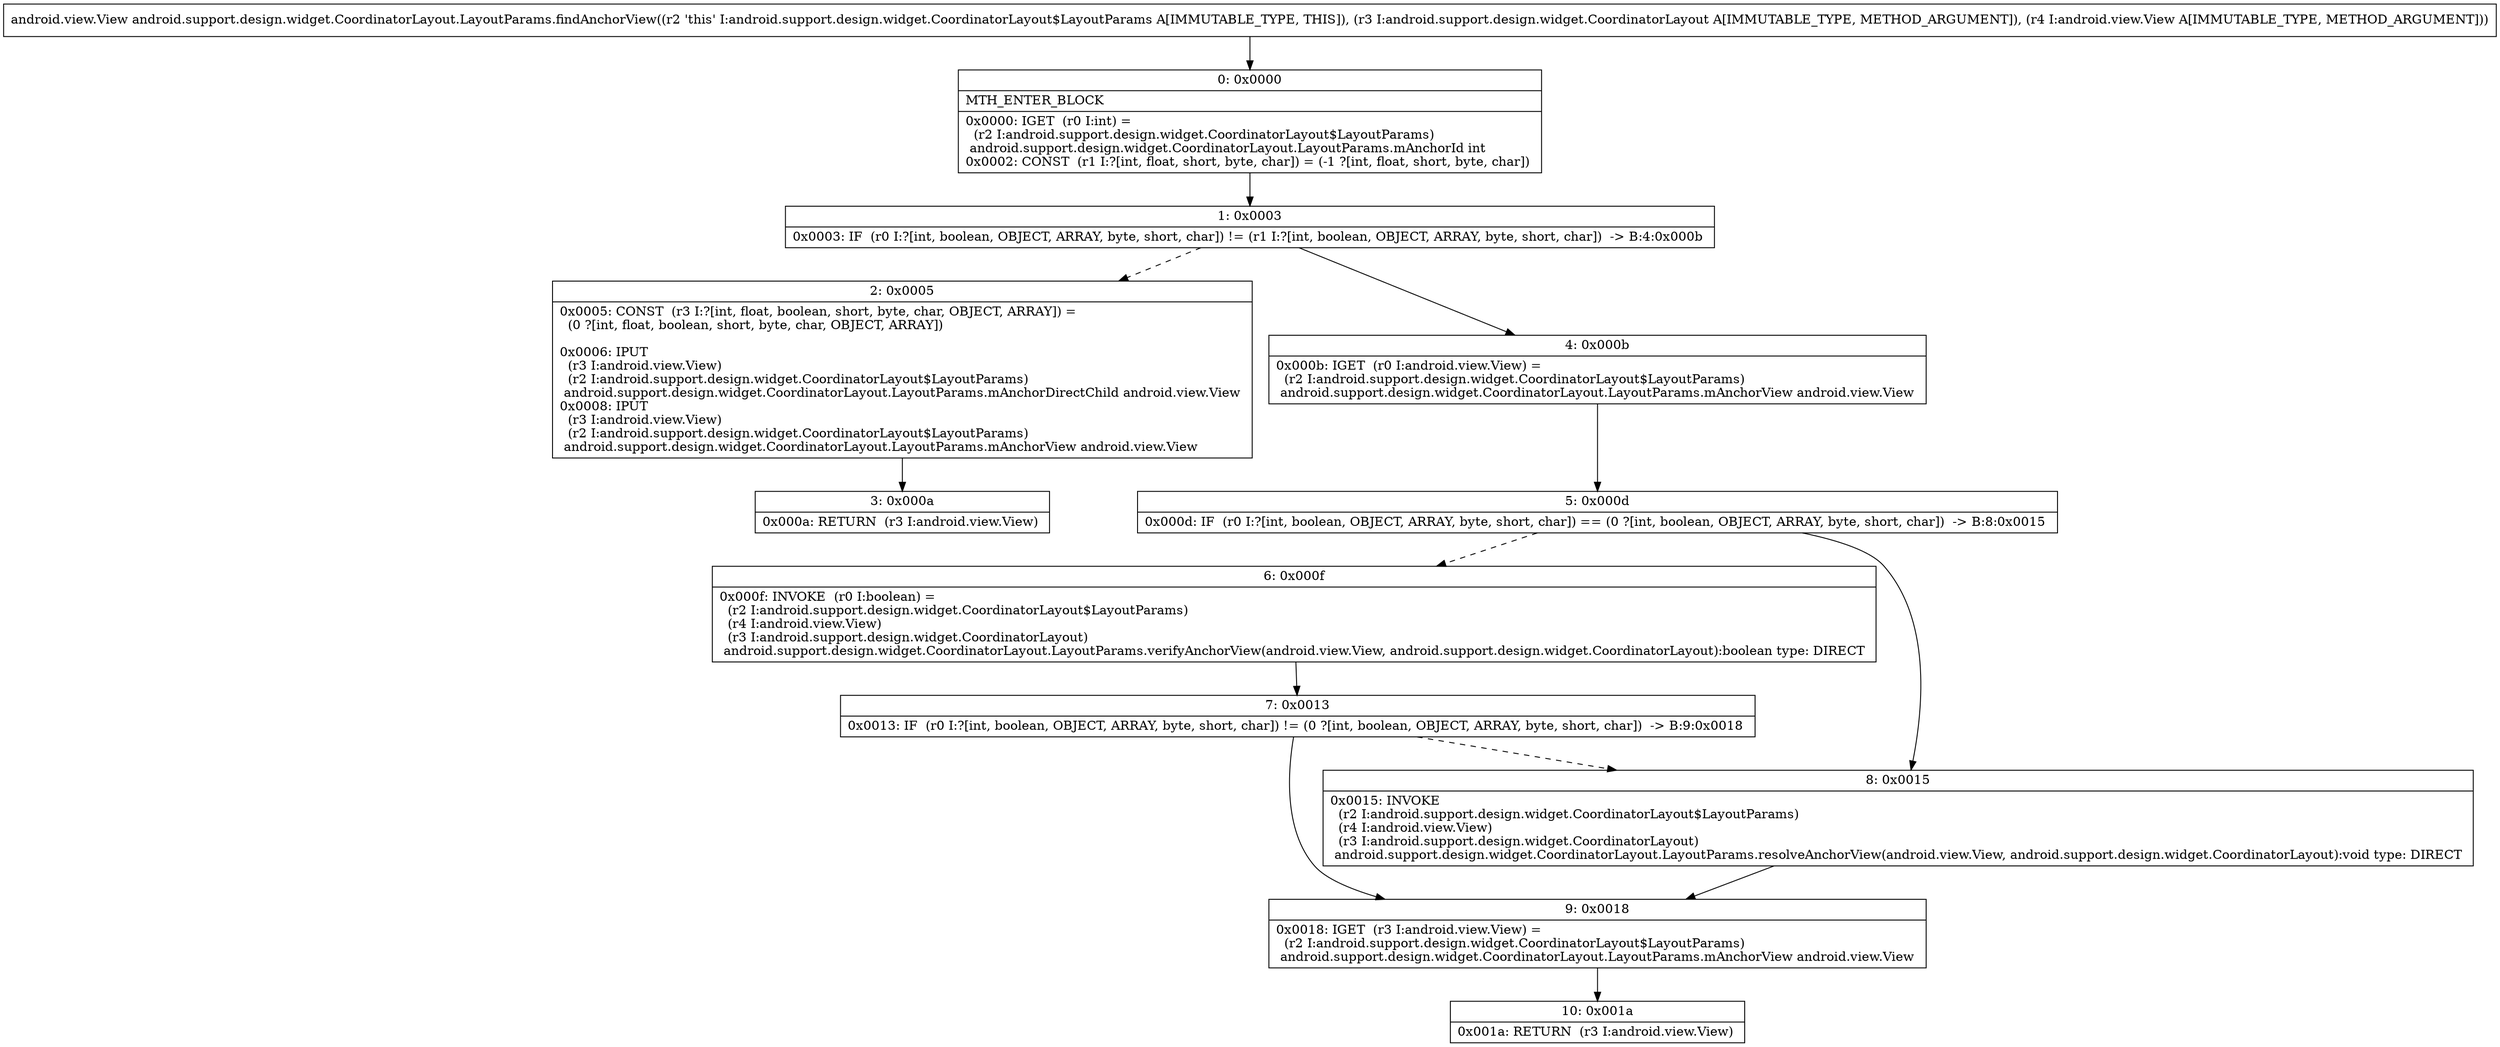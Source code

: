 digraph "CFG forandroid.support.design.widget.CoordinatorLayout.LayoutParams.findAnchorView(Landroid\/support\/design\/widget\/CoordinatorLayout;Landroid\/view\/View;)Landroid\/view\/View;" {
Node_0 [shape=record,label="{0\:\ 0x0000|MTH_ENTER_BLOCK\l|0x0000: IGET  (r0 I:int) = \l  (r2 I:android.support.design.widget.CoordinatorLayout$LayoutParams)\l android.support.design.widget.CoordinatorLayout.LayoutParams.mAnchorId int \l0x0002: CONST  (r1 I:?[int, float, short, byte, char]) = (\-1 ?[int, float, short, byte, char]) \l}"];
Node_1 [shape=record,label="{1\:\ 0x0003|0x0003: IF  (r0 I:?[int, boolean, OBJECT, ARRAY, byte, short, char]) != (r1 I:?[int, boolean, OBJECT, ARRAY, byte, short, char])  \-\> B:4:0x000b \l}"];
Node_2 [shape=record,label="{2\:\ 0x0005|0x0005: CONST  (r3 I:?[int, float, boolean, short, byte, char, OBJECT, ARRAY]) = \l  (0 ?[int, float, boolean, short, byte, char, OBJECT, ARRAY])\l \l0x0006: IPUT  \l  (r3 I:android.view.View)\l  (r2 I:android.support.design.widget.CoordinatorLayout$LayoutParams)\l android.support.design.widget.CoordinatorLayout.LayoutParams.mAnchorDirectChild android.view.View \l0x0008: IPUT  \l  (r3 I:android.view.View)\l  (r2 I:android.support.design.widget.CoordinatorLayout$LayoutParams)\l android.support.design.widget.CoordinatorLayout.LayoutParams.mAnchorView android.view.View \l}"];
Node_3 [shape=record,label="{3\:\ 0x000a|0x000a: RETURN  (r3 I:android.view.View) \l}"];
Node_4 [shape=record,label="{4\:\ 0x000b|0x000b: IGET  (r0 I:android.view.View) = \l  (r2 I:android.support.design.widget.CoordinatorLayout$LayoutParams)\l android.support.design.widget.CoordinatorLayout.LayoutParams.mAnchorView android.view.View \l}"];
Node_5 [shape=record,label="{5\:\ 0x000d|0x000d: IF  (r0 I:?[int, boolean, OBJECT, ARRAY, byte, short, char]) == (0 ?[int, boolean, OBJECT, ARRAY, byte, short, char])  \-\> B:8:0x0015 \l}"];
Node_6 [shape=record,label="{6\:\ 0x000f|0x000f: INVOKE  (r0 I:boolean) = \l  (r2 I:android.support.design.widget.CoordinatorLayout$LayoutParams)\l  (r4 I:android.view.View)\l  (r3 I:android.support.design.widget.CoordinatorLayout)\l android.support.design.widget.CoordinatorLayout.LayoutParams.verifyAnchorView(android.view.View, android.support.design.widget.CoordinatorLayout):boolean type: DIRECT \l}"];
Node_7 [shape=record,label="{7\:\ 0x0013|0x0013: IF  (r0 I:?[int, boolean, OBJECT, ARRAY, byte, short, char]) != (0 ?[int, boolean, OBJECT, ARRAY, byte, short, char])  \-\> B:9:0x0018 \l}"];
Node_8 [shape=record,label="{8\:\ 0x0015|0x0015: INVOKE  \l  (r2 I:android.support.design.widget.CoordinatorLayout$LayoutParams)\l  (r4 I:android.view.View)\l  (r3 I:android.support.design.widget.CoordinatorLayout)\l android.support.design.widget.CoordinatorLayout.LayoutParams.resolveAnchorView(android.view.View, android.support.design.widget.CoordinatorLayout):void type: DIRECT \l}"];
Node_9 [shape=record,label="{9\:\ 0x0018|0x0018: IGET  (r3 I:android.view.View) = \l  (r2 I:android.support.design.widget.CoordinatorLayout$LayoutParams)\l android.support.design.widget.CoordinatorLayout.LayoutParams.mAnchorView android.view.View \l}"];
Node_10 [shape=record,label="{10\:\ 0x001a|0x001a: RETURN  (r3 I:android.view.View) \l}"];
MethodNode[shape=record,label="{android.view.View android.support.design.widget.CoordinatorLayout.LayoutParams.findAnchorView((r2 'this' I:android.support.design.widget.CoordinatorLayout$LayoutParams A[IMMUTABLE_TYPE, THIS]), (r3 I:android.support.design.widget.CoordinatorLayout A[IMMUTABLE_TYPE, METHOD_ARGUMENT]), (r4 I:android.view.View A[IMMUTABLE_TYPE, METHOD_ARGUMENT])) }"];
MethodNode -> Node_0;
Node_0 -> Node_1;
Node_1 -> Node_2[style=dashed];
Node_1 -> Node_4;
Node_2 -> Node_3;
Node_4 -> Node_5;
Node_5 -> Node_6[style=dashed];
Node_5 -> Node_8;
Node_6 -> Node_7;
Node_7 -> Node_8[style=dashed];
Node_7 -> Node_9;
Node_8 -> Node_9;
Node_9 -> Node_10;
}

